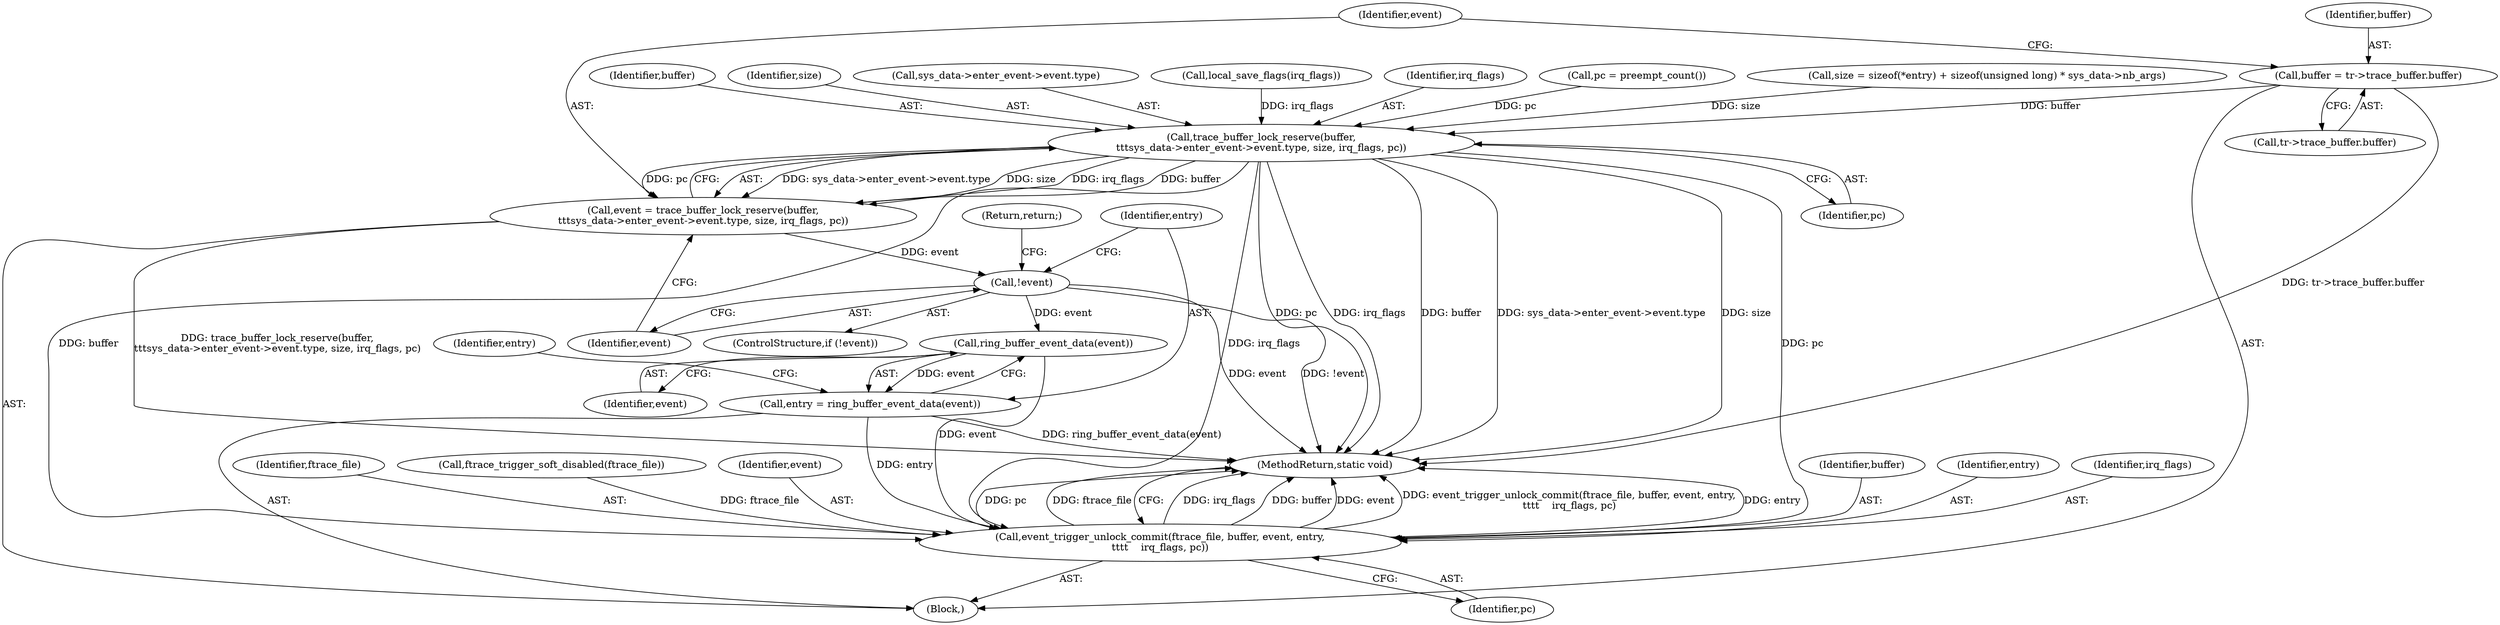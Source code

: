digraph "0_linux_086ba77a6db00ed858ff07451bedee197df868c9@pointer" {
"1000170" [label="(Call,buffer = tr->trace_buffer.buffer)"];
"1000179" [label="(Call,trace_buffer_lock_reserve(buffer,\n\t\t\tsys_data->enter_event->event.type, size, irq_flags, pc))"];
"1000177" [label="(Call,event = trace_buffer_lock_reserve(buffer,\n\t\t\tsys_data->enter_event->event.type, size, irq_flags, pc))"];
"1000192" [label="(Call,!event)"];
"1000197" [label="(Call,ring_buffer_event_data(event))"];
"1000195" [label="(Call,entry = ring_buffer_event_data(event))"];
"1000214" [label="(Call,event_trigger_unlock_commit(ftrace_file, buffer, event, entry,\n\t\t\t\t    irq_flags, pc))"];
"1000193" [label="(Identifier,event)"];
"1000195" [label="(Call,entry = ring_buffer_event_data(event))"];
"1000153" [label="(Call,size = sizeof(*entry) + sizeof(unsigned long) * sys_data->nb_args)"];
"1000179" [label="(Call,trace_buffer_lock_reserve(buffer,\n\t\t\tsys_data->enter_event->event.type, size, irq_flags, pc))"];
"1000216" [label="(Identifier,buffer)"];
"1000172" [label="(Call,tr->trace_buffer.buffer)"];
"1000178" [label="(Identifier,event)"];
"1000201" [label="(Identifier,entry)"];
"1000177" [label="(Call,event = trace_buffer_lock_reserve(buffer,\n\t\t\tsys_data->enter_event->event.type, size, irq_flags, pc))"];
"1000218" [label="(Identifier,entry)"];
"1000105" [label="(Block,)"];
"1000221" [label="(MethodReturn,static void)"];
"1000180" [label="(Identifier,buffer)"];
"1000196" [label="(Identifier,entry)"];
"1000171" [label="(Identifier,buffer)"];
"1000194" [label="(Return,return;)"];
"1000219" [label="(Identifier,irq_flags)"];
"1000220" [label="(Identifier,pc)"];
"1000198" [label="(Identifier,event)"];
"1000215" [label="(Identifier,ftrace_file)"];
"1000190" [label="(Identifier,pc)"];
"1000214" [label="(Call,event_trigger_unlock_commit(ftrace_file, buffer, event, entry,\n\t\t\t\t    irq_flags, pc))"];
"1000188" [label="(Identifier,size)"];
"1000181" [label="(Call,sys_data->enter_event->event.type)"];
"1000197" [label="(Call,ring_buffer_event_data(event))"];
"1000142" [label="(Call,ftrace_trigger_soft_disabled(ftrace_file))"];
"1000217" [label="(Identifier,event)"];
"1000165" [label="(Call,local_save_flags(irq_flags))"];
"1000189" [label="(Identifier,irq_flags)"];
"1000191" [label="(ControlStructure,if (!event))"];
"1000170" [label="(Call,buffer = tr->trace_buffer.buffer)"];
"1000167" [label="(Call,pc = preempt_count())"];
"1000192" [label="(Call,!event)"];
"1000170" -> "1000105"  [label="AST: "];
"1000170" -> "1000172"  [label="CFG: "];
"1000171" -> "1000170"  [label="AST: "];
"1000172" -> "1000170"  [label="AST: "];
"1000178" -> "1000170"  [label="CFG: "];
"1000170" -> "1000221"  [label="DDG: tr->trace_buffer.buffer"];
"1000170" -> "1000179"  [label="DDG: buffer"];
"1000179" -> "1000177"  [label="AST: "];
"1000179" -> "1000190"  [label="CFG: "];
"1000180" -> "1000179"  [label="AST: "];
"1000181" -> "1000179"  [label="AST: "];
"1000188" -> "1000179"  [label="AST: "];
"1000189" -> "1000179"  [label="AST: "];
"1000190" -> "1000179"  [label="AST: "];
"1000177" -> "1000179"  [label="CFG: "];
"1000179" -> "1000221"  [label="DDG: sys_data->enter_event->event.type"];
"1000179" -> "1000221"  [label="DDG: size"];
"1000179" -> "1000221"  [label="DDG: pc"];
"1000179" -> "1000221"  [label="DDG: irq_flags"];
"1000179" -> "1000221"  [label="DDG: buffer"];
"1000179" -> "1000177"  [label="DDG: sys_data->enter_event->event.type"];
"1000179" -> "1000177"  [label="DDG: size"];
"1000179" -> "1000177"  [label="DDG: irq_flags"];
"1000179" -> "1000177"  [label="DDG: buffer"];
"1000179" -> "1000177"  [label="DDG: pc"];
"1000153" -> "1000179"  [label="DDG: size"];
"1000165" -> "1000179"  [label="DDG: irq_flags"];
"1000167" -> "1000179"  [label="DDG: pc"];
"1000179" -> "1000214"  [label="DDG: buffer"];
"1000179" -> "1000214"  [label="DDG: irq_flags"];
"1000179" -> "1000214"  [label="DDG: pc"];
"1000177" -> "1000105"  [label="AST: "];
"1000178" -> "1000177"  [label="AST: "];
"1000193" -> "1000177"  [label="CFG: "];
"1000177" -> "1000221"  [label="DDG: trace_buffer_lock_reserve(buffer,\n\t\t\tsys_data->enter_event->event.type, size, irq_flags, pc)"];
"1000177" -> "1000192"  [label="DDG: event"];
"1000192" -> "1000191"  [label="AST: "];
"1000192" -> "1000193"  [label="CFG: "];
"1000193" -> "1000192"  [label="AST: "];
"1000194" -> "1000192"  [label="CFG: "];
"1000196" -> "1000192"  [label="CFG: "];
"1000192" -> "1000221"  [label="DDG: event"];
"1000192" -> "1000221"  [label="DDG: !event"];
"1000192" -> "1000197"  [label="DDG: event"];
"1000197" -> "1000195"  [label="AST: "];
"1000197" -> "1000198"  [label="CFG: "];
"1000198" -> "1000197"  [label="AST: "];
"1000195" -> "1000197"  [label="CFG: "];
"1000197" -> "1000195"  [label="DDG: event"];
"1000197" -> "1000214"  [label="DDG: event"];
"1000195" -> "1000105"  [label="AST: "];
"1000196" -> "1000195"  [label="AST: "];
"1000201" -> "1000195"  [label="CFG: "];
"1000195" -> "1000221"  [label="DDG: ring_buffer_event_data(event)"];
"1000195" -> "1000214"  [label="DDG: entry"];
"1000214" -> "1000105"  [label="AST: "];
"1000214" -> "1000220"  [label="CFG: "];
"1000215" -> "1000214"  [label="AST: "];
"1000216" -> "1000214"  [label="AST: "];
"1000217" -> "1000214"  [label="AST: "];
"1000218" -> "1000214"  [label="AST: "];
"1000219" -> "1000214"  [label="AST: "];
"1000220" -> "1000214"  [label="AST: "];
"1000221" -> "1000214"  [label="CFG: "];
"1000214" -> "1000221"  [label="DDG: irq_flags"];
"1000214" -> "1000221"  [label="DDG: buffer"];
"1000214" -> "1000221"  [label="DDG: event"];
"1000214" -> "1000221"  [label="DDG: event_trigger_unlock_commit(ftrace_file, buffer, event, entry,\n\t\t\t\t    irq_flags, pc)"];
"1000214" -> "1000221"  [label="DDG: entry"];
"1000214" -> "1000221"  [label="DDG: pc"];
"1000214" -> "1000221"  [label="DDG: ftrace_file"];
"1000142" -> "1000214"  [label="DDG: ftrace_file"];
}
